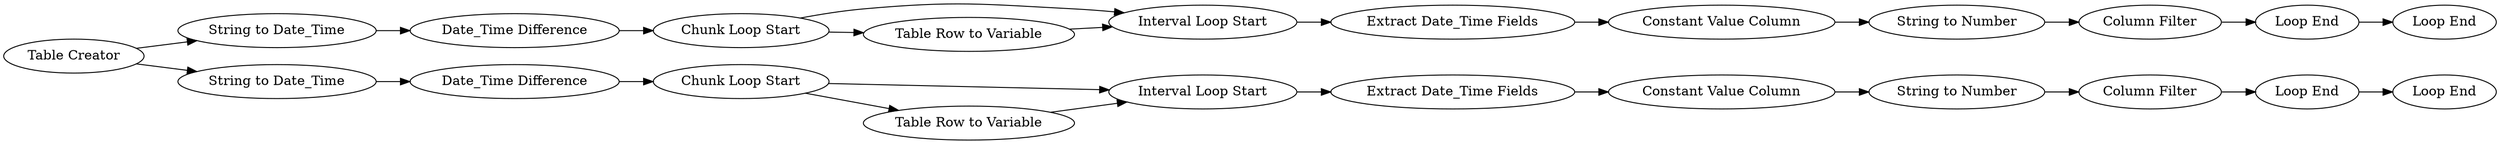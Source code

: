 digraph {
	"3586071421327699521_3" [label="String to Date_Time"]
	"-1288975232500729261_23" [label="Interval Loop Start"]
	"-1288975232500729261_19" [label="String to Date_Time"]
	"-1288975232500729261_18" [label="Constant Value Column"]
	"3586071421327699521_8" [label="Loop End"]
	"3586071421327699521_5" [label="Interval Loop Start"]
	"3586071421327699521_6" [label="Chunk Loop Start"]
	"3586071421327699521_9" [label="Constant Value Column"]
	"3586071421327699521_1" [label="Table Creator"]
	"3586071421327699521_7" [label="Table Row to Variable"]
	"3586071421327699521_11" [label="Extract Date_Time Fields"]
	"3586071421327699521_4" [label="Date_Time Difference"]
	"-1288975232500729261_14" [label="Chunk Loop Start"]
	"3586071421327699521_12" [label="Column Filter"]
	"-1288975232500729261_15" [label="Loop End"]
	"-1288975232500729261_22" [label="Extract Date_Time Fields"]
	"-1288975232500729261_16" [label="Table Row to Variable"]
	"-1288975232500729261_17" [label="Loop End"]
	"-1288975232500729261_21" [label="Date_Time Difference"]
	"3586071421327699521_13" [label="Loop End"]
	"-1288975232500729261_20" [label="String to Number"]
	"3586071421327699521_10" [label="String to Number"]
	"-1288975232500729261_24" [label="Column Filter"]
	"-1288975232500729261_16" -> "-1288975232500729261_23"
	"-1288975232500729261_19" -> "-1288975232500729261_21"
	"3586071421327699521_6" -> "3586071421327699521_7"
	"3586071421327699521_1" -> "3586071421327699521_3"
	"-1288975232500729261_18" -> "-1288975232500729261_20"
	"3586071421327699521_3" -> "3586071421327699521_4"
	"3586071421327699521_5" -> "3586071421327699521_11"
	"3586071421327699521_9" -> "3586071421327699521_10"
	"-1288975232500729261_23" -> "-1288975232500729261_22"
	"3586071421327699521_11" -> "3586071421327699521_9"
	"3586071421327699521_10" -> "3586071421327699521_12"
	"-1288975232500729261_21" -> "-1288975232500729261_14"
	"3586071421327699521_6" -> "3586071421327699521_5"
	"3586071421327699521_4" -> "3586071421327699521_6"
	"3586071421327699521_12" -> "3586071421327699521_8"
	"3586071421327699521_1" -> "-1288975232500729261_19"
	"-1288975232500729261_17" -> "-1288975232500729261_15"
	"-1288975232500729261_24" -> "-1288975232500729261_17"
	"3586071421327699521_7" -> "3586071421327699521_5"
	"-1288975232500729261_22" -> "-1288975232500729261_18"
	"-1288975232500729261_20" -> "-1288975232500729261_24"
	"-1288975232500729261_14" -> "-1288975232500729261_23"
	"3586071421327699521_8" -> "3586071421327699521_13"
	"-1288975232500729261_14" -> "-1288975232500729261_16"
	rankdir=LR
}
